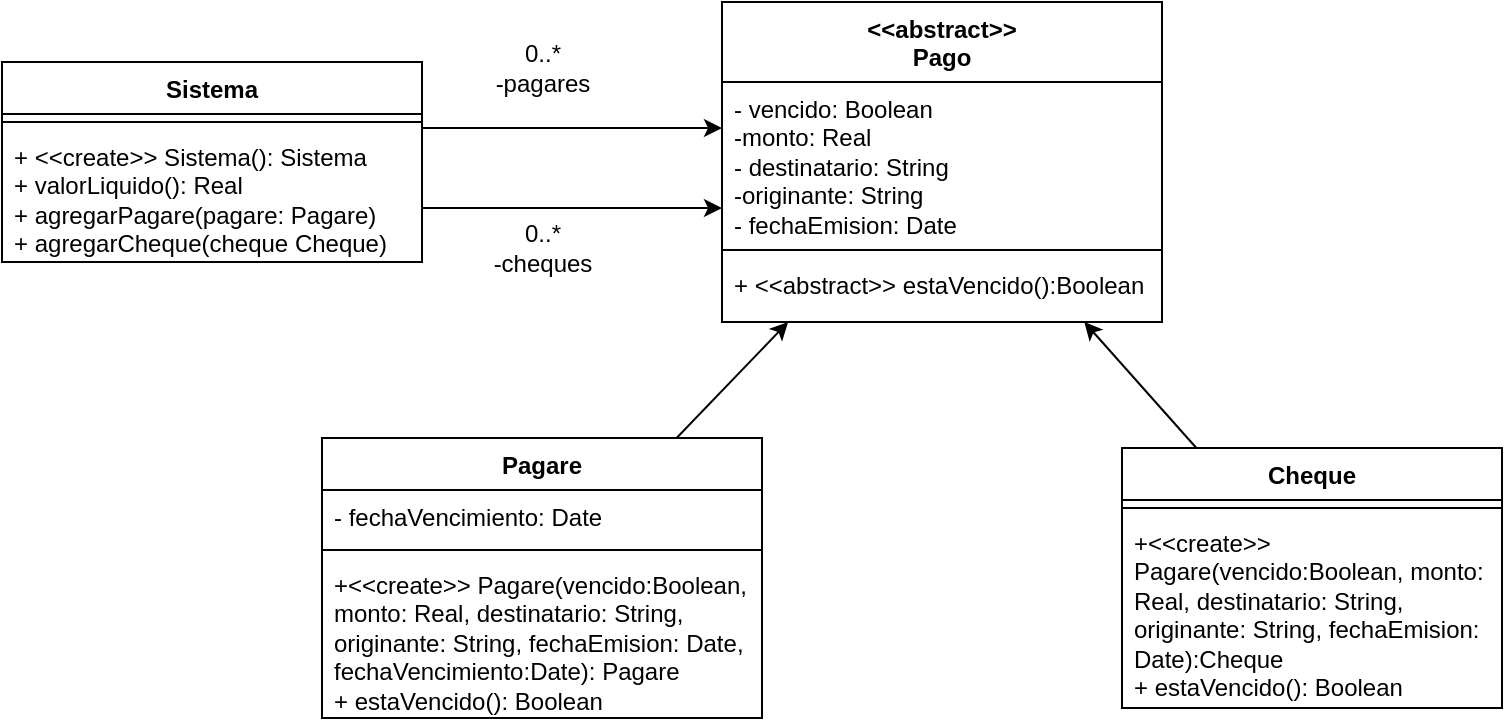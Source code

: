 <mxfile version="21.2.8" type="device">
  <diagram name="Página-1" id="DM2K96fuzyI9t6opEDSB">
    <mxGraphModel dx="801" dy="511" grid="1" gridSize="10" guides="1" tooltips="1" connect="1" arrows="1" fold="1" page="1" pageScale="1" pageWidth="827" pageHeight="1169" math="0" shadow="0">
      <root>
        <mxCell id="0" />
        <mxCell id="1" parent="0" />
        <mxCell id="ef03ghcQV_yCW1GxrdtR-19" style="edgeStyle=orthogonalEdgeStyle;rounded=0;orthogonalLoop=1;jettySize=auto;html=1;" parent="1" source="ef03ghcQV_yCW1GxrdtR-1" target="ef03ghcQV_yCW1GxrdtR-5" edge="1">
          <mxGeometry relative="1" as="geometry">
            <Array as="points">
              <mxPoint x="320" y="140" />
              <mxPoint x="320" y="140" />
            </Array>
          </mxGeometry>
        </mxCell>
        <mxCell id="ef03ghcQV_yCW1GxrdtR-1" value="Sistema" style="swimlane;fontStyle=1;align=center;verticalAlign=top;childLayout=stackLayout;horizontal=1;startSize=26;horizontalStack=0;resizeParent=1;resizeParentMax=0;resizeLast=0;collapsible=1;marginBottom=0;whiteSpace=wrap;html=1;" parent="1" vertex="1">
          <mxGeometry x="20" y="107" width="210" height="100" as="geometry" />
        </mxCell>
        <mxCell id="ef03ghcQV_yCW1GxrdtR-3" value="" style="line;strokeWidth=1;fillColor=none;align=left;verticalAlign=middle;spacingTop=-1;spacingLeft=3;spacingRight=3;rotatable=0;labelPosition=right;points=[];portConstraint=eastwest;strokeColor=inherit;" parent="ef03ghcQV_yCW1GxrdtR-1" vertex="1">
          <mxGeometry y="26" width="210" height="8" as="geometry" />
        </mxCell>
        <mxCell id="ef03ghcQV_yCW1GxrdtR-4" value="+ &amp;lt;&amp;lt;create&amp;gt;&amp;gt; Sistema(): Sistema&lt;br&gt;+ valorLiquido(): Real&lt;br&gt;+ agregarPagare(pagare: Pagare)&lt;br&gt;+ agregarCheque(cheque Cheque)" style="text;strokeColor=none;fillColor=none;align=left;verticalAlign=top;spacingLeft=4;spacingRight=4;overflow=hidden;rotatable=0;points=[[0,0.5],[1,0.5]];portConstraint=eastwest;whiteSpace=wrap;html=1;" parent="ef03ghcQV_yCW1GxrdtR-1" vertex="1">
          <mxGeometry y="34" width="210" height="66" as="geometry" />
        </mxCell>
        <mxCell id="ef03ghcQV_yCW1GxrdtR-5" value="&amp;lt;&amp;lt;abstract&amp;gt;&amp;gt;&lt;br&gt;Pago" style="swimlane;fontStyle=1;align=center;verticalAlign=top;childLayout=stackLayout;horizontal=1;startSize=40;horizontalStack=0;resizeParent=1;resizeParentMax=0;resizeLast=0;collapsible=1;marginBottom=0;whiteSpace=wrap;html=1;" parent="1" vertex="1">
          <mxGeometry x="380" y="77" width="220" height="160" as="geometry" />
        </mxCell>
        <mxCell id="ef03ghcQV_yCW1GxrdtR-6" value="- vencido: Boolean&lt;br&gt;-monto: Real&lt;br&gt;- destinatario: String&lt;br&gt;-originante: String&lt;br&gt;- fechaEmision: Date&lt;br&gt;" style="text;strokeColor=none;fillColor=none;align=left;verticalAlign=top;spacingLeft=4;spacingRight=4;overflow=hidden;rotatable=0;points=[[0,0.5],[1,0.5]];portConstraint=eastwest;whiteSpace=wrap;html=1;" parent="ef03ghcQV_yCW1GxrdtR-5" vertex="1">
          <mxGeometry y="40" width="220" height="80" as="geometry" />
        </mxCell>
        <mxCell id="ef03ghcQV_yCW1GxrdtR-7" value="" style="line;strokeWidth=1;fillColor=none;align=left;verticalAlign=middle;spacingTop=-1;spacingLeft=3;spacingRight=3;rotatable=0;labelPosition=right;points=[];portConstraint=eastwest;strokeColor=inherit;" parent="ef03ghcQV_yCW1GxrdtR-5" vertex="1">
          <mxGeometry y="120" width="220" height="8" as="geometry" />
        </mxCell>
        <mxCell id="ef03ghcQV_yCW1GxrdtR-8" value="+ &amp;lt;&amp;lt;abstract&amp;gt;&amp;gt; estaVencido():Boolean" style="text;strokeColor=none;fillColor=none;align=left;verticalAlign=top;spacingLeft=4;spacingRight=4;overflow=hidden;rotatable=0;points=[[0,0.5],[1,0.5]];portConstraint=eastwest;whiteSpace=wrap;html=1;" parent="ef03ghcQV_yCW1GxrdtR-5" vertex="1">
          <mxGeometry y="128" width="220" height="32" as="geometry" />
        </mxCell>
        <mxCell id="ef03ghcQV_yCW1GxrdtR-17" style="rounded=0;orthogonalLoop=1;jettySize=auto;html=1;" parent="1" source="ef03ghcQV_yCW1GxrdtR-9" target="ef03ghcQV_yCW1GxrdtR-5" edge="1">
          <mxGeometry relative="1" as="geometry" />
        </mxCell>
        <mxCell id="ef03ghcQV_yCW1GxrdtR-9" value="Pagare" style="swimlane;fontStyle=1;align=center;verticalAlign=top;childLayout=stackLayout;horizontal=1;startSize=26;horizontalStack=0;resizeParent=1;resizeParentMax=0;resizeLast=0;collapsible=1;marginBottom=0;whiteSpace=wrap;html=1;" parent="1" vertex="1">
          <mxGeometry x="180" y="295" width="220" height="140" as="geometry" />
        </mxCell>
        <mxCell id="ef03ghcQV_yCW1GxrdtR-10" value="- fechaVencimiento: Date" style="text;strokeColor=none;fillColor=none;align=left;verticalAlign=top;spacingLeft=4;spacingRight=4;overflow=hidden;rotatable=0;points=[[0,0.5],[1,0.5]];portConstraint=eastwest;whiteSpace=wrap;html=1;" parent="ef03ghcQV_yCW1GxrdtR-9" vertex="1">
          <mxGeometry y="26" width="220" height="26" as="geometry" />
        </mxCell>
        <mxCell id="ef03ghcQV_yCW1GxrdtR-11" value="" style="line;strokeWidth=1;fillColor=none;align=left;verticalAlign=middle;spacingTop=-1;spacingLeft=3;spacingRight=3;rotatable=0;labelPosition=right;points=[];portConstraint=eastwest;strokeColor=inherit;" parent="ef03ghcQV_yCW1GxrdtR-9" vertex="1">
          <mxGeometry y="52" width="220" height="8" as="geometry" />
        </mxCell>
        <mxCell id="ef03ghcQV_yCW1GxrdtR-12" value="+&amp;lt;&amp;lt;create&amp;gt;&amp;gt; Pagare(vencido:Boolean, monto: Real, destinatario: String, originante: String, fechaEmision: Date, fechaVencimiento:Date): Pagare&lt;br&gt;+ estaVencido(): Boolean" style="text;strokeColor=none;fillColor=none;align=left;verticalAlign=top;spacingLeft=4;spacingRight=4;overflow=hidden;rotatable=0;points=[[0,0.5],[1,0.5]];portConstraint=eastwest;whiteSpace=wrap;html=1;" parent="ef03ghcQV_yCW1GxrdtR-9" vertex="1">
          <mxGeometry y="60" width="220" height="80" as="geometry" />
        </mxCell>
        <mxCell id="ef03ghcQV_yCW1GxrdtR-18" style="rounded=0;orthogonalLoop=1;jettySize=auto;html=1;" parent="1" source="ef03ghcQV_yCW1GxrdtR-13" target="ef03ghcQV_yCW1GxrdtR-5" edge="1">
          <mxGeometry relative="1" as="geometry" />
        </mxCell>
        <mxCell id="ef03ghcQV_yCW1GxrdtR-13" value="Cheque" style="swimlane;fontStyle=1;align=center;verticalAlign=top;childLayout=stackLayout;horizontal=1;startSize=26;horizontalStack=0;resizeParent=1;resizeParentMax=0;resizeLast=0;collapsible=1;marginBottom=0;whiteSpace=wrap;html=1;" parent="1" vertex="1">
          <mxGeometry x="580" y="300" width="190" height="130" as="geometry" />
        </mxCell>
        <mxCell id="ef03ghcQV_yCW1GxrdtR-15" value="" style="line;strokeWidth=1;fillColor=none;align=left;verticalAlign=middle;spacingTop=-1;spacingLeft=3;spacingRight=3;rotatable=0;labelPosition=right;points=[];portConstraint=eastwest;strokeColor=inherit;" parent="ef03ghcQV_yCW1GxrdtR-13" vertex="1">
          <mxGeometry y="26" width="190" height="8" as="geometry" />
        </mxCell>
        <mxCell id="ef03ghcQV_yCW1GxrdtR-16" value="+&amp;lt;&amp;lt;create&amp;gt;&amp;gt; Pagare(vencido:Boolean, monto: Real, destinatario: String, originante: String, fechaEmision: Date):Cheque&lt;br&gt;+ estaVencido(): Boolean" style="text;strokeColor=none;fillColor=none;align=left;verticalAlign=top;spacingLeft=4;spacingRight=4;overflow=hidden;rotatable=0;points=[[0,0.5],[1,0.5]];portConstraint=eastwest;whiteSpace=wrap;html=1;" parent="ef03ghcQV_yCW1GxrdtR-13" vertex="1">
          <mxGeometry y="34" width="190" height="96" as="geometry" />
        </mxCell>
        <mxCell id="ef03ghcQV_yCW1GxrdtR-20" value="0..*&lt;br&gt;-pagares" style="text;html=1;align=center;verticalAlign=middle;resizable=0;points=[];autosize=1;strokeColor=none;fillColor=none;" parent="1" vertex="1">
          <mxGeometry x="255" y="90" width="70" height="40" as="geometry" />
        </mxCell>
        <mxCell id="E0WA4u8YUgbYl4SeT3EM-1" style="edgeStyle=orthogonalEdgeStyle;rounded=0;orthogonalLoop=1;jettySize=auto;html=1;" edge="1" parent="1" source="ef03ghcQV_yCW1GxrdtR-4" target="ef03ghcQV_yCW1GxrdtR-5">
          <mxGeometry relative="1" as="geometry">
            <Array as="points">
              <mxPoint x="270" y="180" />
              <mxPoint x="270" y="180" />
            </Array>
          </mxGeometry>
        </mxCell>
        <mxCell id="E0WA4u8YUgbYl4SeT3EM-2" value="0..*&lt;br&gt;-cheques" style="text;html=1;align=center;verticalAlign=middle;resizable=0;points=[];autosize=1;strokeColor=none;fillColor=none;" vertex="1" parent="1">
          <mxGeometry x="255" y="180" width="70" height="40" as="geometry" />
        </mxCell>
      </root>
    </mxGraphModel>
  </diagram>
</mxfile>
